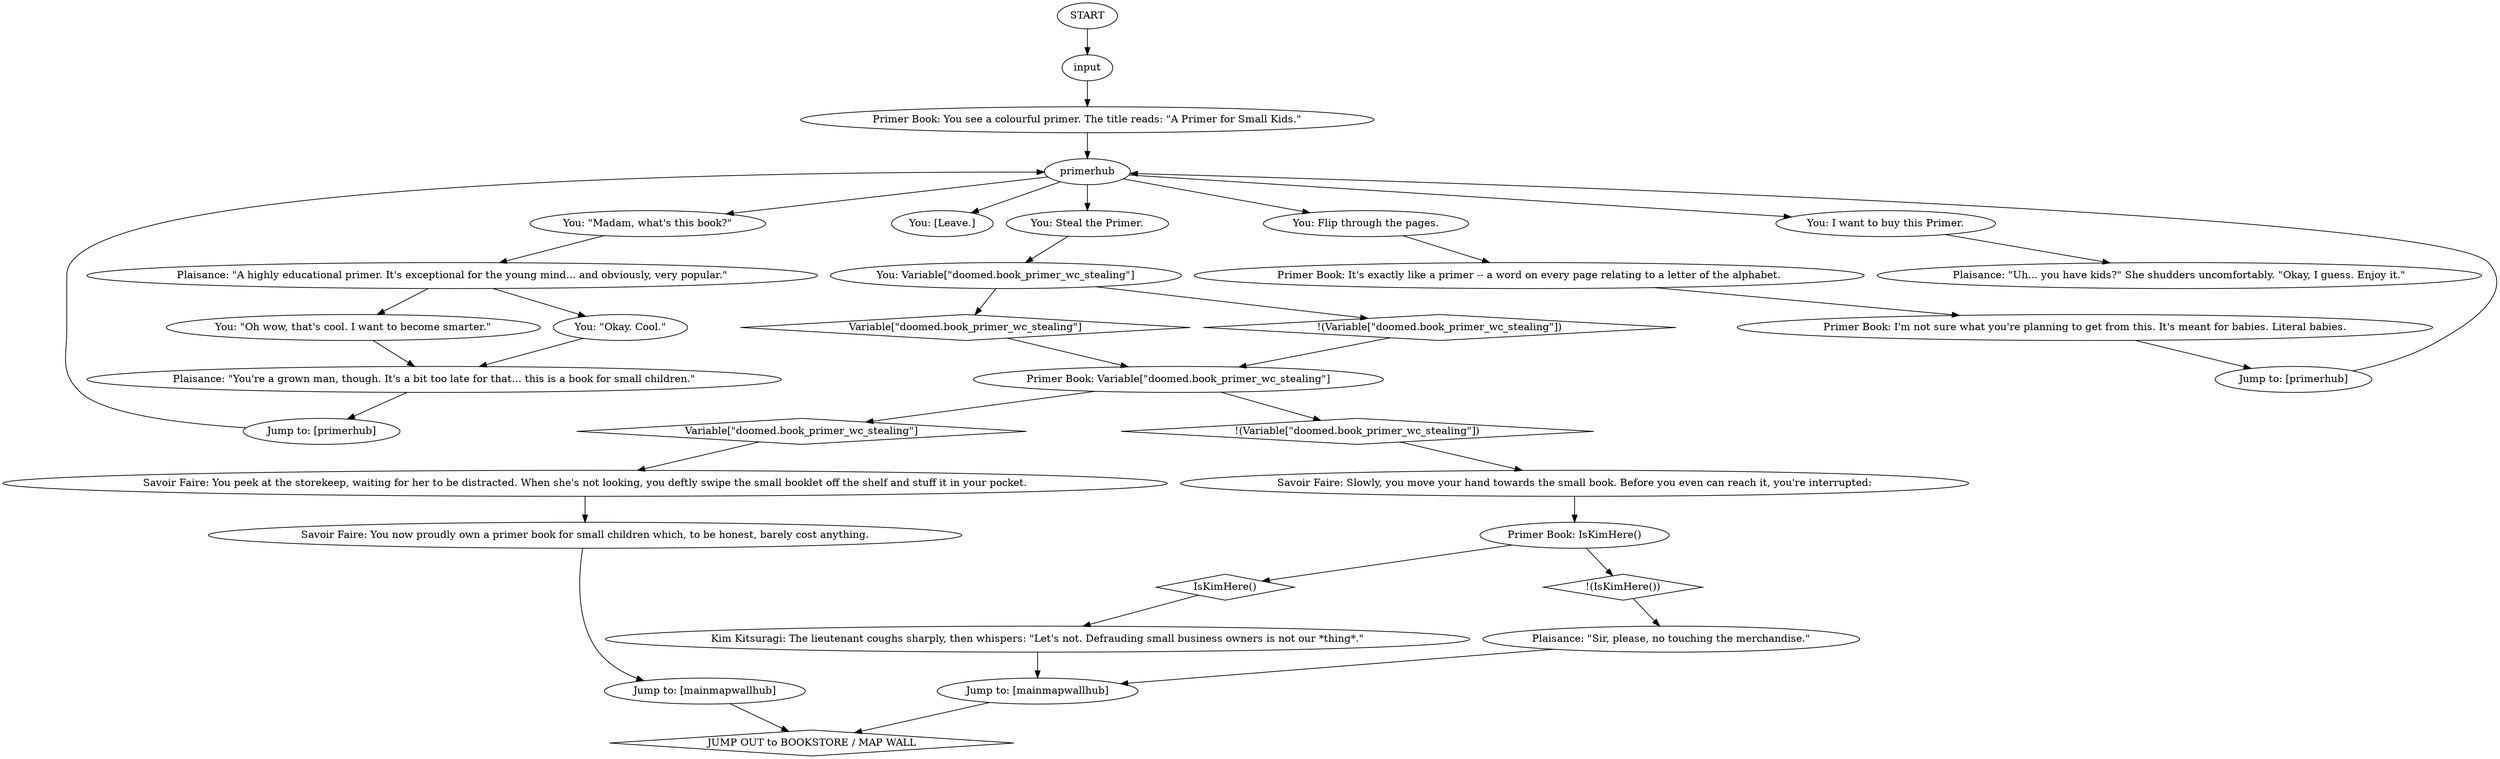 # BOOKSTORE / PRIMERBOOK
# A primer-book (quest item for Arx)
# ==================================================
digraph G {
	  0 [label="START"];
	  1 [label="input"];
	  2 [label="You: \"Madam, what's this book?\""];
	  4 [label="Plaisance: \"A highly educational primer. It's exceptional for the young mind... and obviously, very popular.\""];
	  5 [label="Plaisance: \"You're a grown man, though. It's a bit too late for that... this is a book for small children.\""];
	  6 [label="Savoir Faire: You now proudly own a primer book for small children which, to be honest, barely cost anything."];
	  7 [label="Primer Book: It's exactly like a primer -- a word on every page relating to a letter of the alphabet."];
	  8 [label="You: \"Oh wow, that's cool. I want to become smarter.\""];
	  9 [label="Primer Book: IsKimHere()"];
	  10 [label="IsKimHere()", shape=diamond];
	  11 [label="!(IsKimHere())", shape=diamond];
	  12 [label="You: \"Okay. Cool.\""];
	  13 [label="Plaisance: \"Uh... you have kids?\" She shudders uncomfortably. \"Okay, I guess. Enjoy it.\""];
	  14 [label="Primer Book: I'm not sure what you're planning to get from this. It's meant for babies. Literal babies."];
	  15 [label="Jump to: [primerhub]"];
	  16 [label="Savoir Faire: Slowly, you move your hand towards the small book. Before you even can reach it, you're interrupted:"];
	  17 [label="Jump to: [mainmapwallhub]"];
	  18 [label="Primer Book: Variable[\"doomed.book_primer_wc_stealing\"]"];
	  19 [label="Variable[\"doomed.book_primer_wc_stealing\"]", shape=diamond];
	  20 [label="!(Variable[\"doomed.book_primer_wc_stealing\"])", shape=diamond];
	  21 [label="Plaisance: \"Sir, please, no touching the merchandise.\""];
	  22 [label="You: [Leave.]"];
	  23 [label="primerhub"];
	  24 [label="Savoir Faire: You peek at the storekeep, waiting for her to be distracted. When she's not looking, you deftly swipe the small booklet off the shelf and stuff it in your pocket."];
	  25 [label="Primer Book: You see a colourful primer. The title reads: \"A Primer for Small Kids.\""];
	  26 [label="You: Steal the Primer."];
	  27 [label="You: Variable[\"doomed.book_primer_wc_stealing\"]"];
	  28 [label="Variable[\"doomed.book_primer_wc_stealing\"]", shape=diamond];
	  29 [label="!(Variable[\"doomed.book_primer_wc_stealing\"])", shape=diamond];
	  30 [label="Kim Kitsuragi: The lieutenant coughs sharply, then whispers: \"Let's not. Defrauding small business owners is not our *thing*.\""];
	  31 [label="You: Flip through the pages."];
	  32 [label="You: I want to buy this Primer."];
	  33 [label="Jump to: [primerhub]"];
	  34 [label="Jump to: [mainmapwallhub]"];
	  5720079 [label="JUMP OUT to BOOKSTORE / MAP WALL", shape=diamond];
	  0 -> 1
	  1 -> 25
	  2 -> 4
	  4 -> 8
	  4 -> 12
	  5 -> 15
	  6 -> 17
	  7 -> 14
	  8 -> 5
	  9 -> 10
	  9 -> 11
	  10 -> 30
	  11 -> 21
	  12 -> 5
	  14 -> 33
	  15 -> 23
	  16 -> 9
	  17 -> 5720079
	  18 -> 19
	  18 -> 20
	  19 -> 24
	  20 -> 16
	  21 -> 34
	  23 -> 32
	  23 -> 2
	  23 -> 22
	  23 -> 26
	  23 -> 31
	  24 -> 6
	  25 -> 23
	  26 -> 27
	  27 -> 28
	  27 -> 29
	  28 -> 18
	  29 -> 18
	  30 -> 34
	  31 -> 7
	  32 -> 13
	  33 -> 23
	  34 -> 5720079
}

